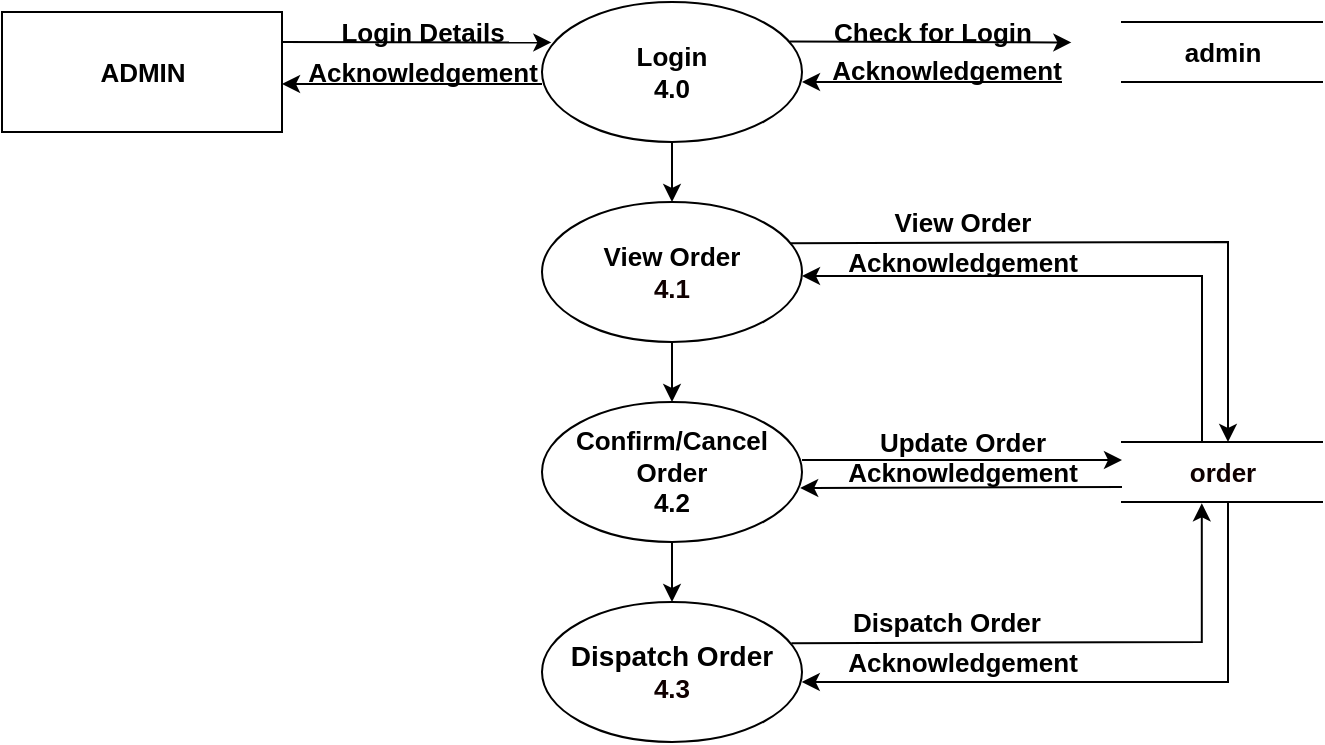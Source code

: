 <mxfile>
    <diagram id="Qdyed8JD4JQ-l4UvIEO7" name="Page-1">
        <mxGraphModel dx="722" dy="551" grid="1" gridSize="10" guides="1" tooltips="1" connect="1" arrows="1" fold="1" page="1" pageScale="1" pageWidth="827" pageHeight="1169" background="#ffffff" math="0" shadow="0">
            <root>
                <mxCell id="0"/>
                <mxCell id="1" parent="0"/>
                <mxCell id="2" style="edgeStyle=none;html=1;exitX=0;exitY=0.5;exitDx=0;exitDy=0;entryX=1;entryY=0.5;entryDx=0;entryDy=0;strokeColor=#000000;" parent="1" edge="1">
                    <mxGeometry relative="1" as="geometry">
                        <mxPoint x="310" y="161" as="sourcePoint"/>
                        <mxPoint x="180" y="161" as="targetPoint"/>
                    </mxGeometry>
                </mxCell>
                <mxCell id="3" style="edgeStyle=none;html=1;exitX=0.5;exitY=1;exitDx=0;exitDy=0;entryX=0.5;entryY=0;entryDx=0;entryDy=0;fontSize=13;fontColor=#0F0000;strokeColor=#000000;" parent="1" source="4" target="12" edge="1">
                    <mxGeometry relative="1" as="geometry"/>
                </mxCell>
                <mxCell id="4" value="&lt;b style=&quot;font-size: 13px&quot;&gt;&lt;font color=&quot;#000000&quot; style=&quot;font-size: 13px&quot;&gt;Login&lt;br&gt;4.0&lt;/font&gt;&lt;/b&gt;" style="ellipse;whiteSpace=wrap;html=1;strokeColor=#000000;fillColor=none;" parent="1" vertex="1">
                    <mxGeometry x="310" y="120" width="130" height="70" as="geometry"/>
                </mxCell>
                <mxCell id="5" style="edgeStyle=none;html=1;exitX=1;exitY=0.25;exitDx=0;exitDy=0;entryX=0.036;entryY=0.289;entryDx=0;entryDy=0;entryPerimeter=0;strokeColor=#000000;" parent="1" source="6" target="4" edge="1">
                    <mxGeometry relative="1" as="geometry"/>
                </mxCell>
                <mxCell id="6" value="&lt;b&gt;ADMIN&lt;/b&gt;" style="html=1;dashed=0;whitespace=wrap;fontSize=13;fontColor=#000000;strokeColor=#000000;fillColor=none;" parent="1" vertex="1">
                    <mxGeometry x="40" y="125" width="140" height="60" as="geometry"/>
                </mxCell>
                <mxCell id="7" style="edgeStyle=none;html=1;exitX=0;exitY=0.5;exitDx=0;exitDy=0;entryX=1;entryY=0.5;entryDx=0;entryDy=0;strokeColor=#000000;" parent="1" edge="1">
                    <mxGeometry relative="1" as="geometry">
                        <mxPoint x="570" y="160" as="sourcePoint"/>
                        <mxPoint x="440" y="160" as="targetPoint"/>
                    </mxGeometry>
                </mxCell>
                <mxCell id="8" style="edgeStyle=none;html=1;exitX=0.952;exitY=0.282;exitDx=0;exitDy=0;entryX=0.036;entryY=0.289;entryDx=0;entryDy=0;entryPerimeter=0;strokeColor=#000000;exitPerimeter=0;" parent="1" source="4" edge="1">
                    <mxGeometry relative="1" as="geometry">
                        <mxPoint x="440" y="140" as="sourcePoint"/>
                        <mxPoint x="574.68" y="140.23" as="targetPoint"/>
                    </mxGeometry>
                </mxCell>
                <mxCell id="9" value="&lt;font style=&quot;font-size: 13px&quot; color=&quot;#000000&quot;&gt;&lt;b&gt;admin&lt;/b&gt;&lt;/font&gt;" style="html=1;dashed=0;whitespace=wrap;shape=partialRectangle;right=0;left=0;fillColor=none;strokeColor=#000000;" parent="1" vertex="1">
                    <mxGeometry x="600" y="130" width="100" height="30" as="geometry"/>
                </mxCell>
                <mxCell id="10" style="edgeStyle=none;html=1;exitX=0.5;exitY=1;exitDx=0;exitDy=0;entryX=0.5;entryY=0;entryDx=0;entryDy=0;fontSize=13;fontColor=#0F0000;strokeColor=#000000;" parent="1" source="12" target="15" edge="1">
                    <mxGeometry relative="1" as="geometry"/>
                </mxCell>
                <mxCell id="11" style="edgeStyle=elbowEdgeStyle;elbow=vertical;html=1;exitX=0.956;exitY=0.294;exitDx=0;exitDy=0;entryX=0.5;entryY=0;entryDx=0;entryDy=0;fontSize=13;fontColor=#0F0000;strokeColor=#000000;exitPerimeter=0;rounded=0;" parent="1" source="12" edge="1">
                    <mxGeometry relative="1" as="geometry">
                        <mxPoint x="437.28" y="240.58" as="sourcePoint"/>
                        <mxPoint x="653" y="340" as="targetPoint"/>
                        <Array as="points">
                            <mxPoint x="533" y="240"/>
                            <mxPoint x="553" y="255"/>
                        </Array>
                    </mxGeometry>
                </mxCell>
                <mxCell id="12" value="&lt;font color=&quot;#000000&quot;&gt;&lt;span style=&quot;font-size: 13px&quot;&gt;&lt;b&gt;View Order&lt;br&gt;&lt;/b&gt;&lt;/span&gt;&lt;/font&gt;&lt;b&gt;&lt;font style=&quot;font-size: 13px&quot; color=&quot;#0f0000&quot;&gt;4.1&lt;/font&gt;&lt;/b&gt;" style="ellipse;whiteSpace=wrap;html=1;strokeColor=#000000;fillColor=none;" parent="1" vertex="1">
                    <mxGeometry x="310" y="220" width="130" height="70" as="geometry"/>
                </mxCell>
                <mxCell id="13" style="edgeStyle=none;html=1;exitX=0.5;exitY=1;exitDx=0;exitDy=0;entryX=0.5;entryY=0;entryDx=0;entryDy=0;fontSize=13;fontColor=#0F0000;strokeColor=#000000;" parent="1" source="15" target="17" edge="1">
                    <mxGeometry relative="1" as="geometry"/>
                </mxCell>
                <mxCell id="14" style="edgeStyle=elbowEdgeStyle;rounded=0;elbow=vertical;html=1;exitX=1;exitY=0.5;exitDx=0;exitDy=0;entryX=0;entryY=0.5;entryDx=0;entryDy=0;fontSize=13;fontColor=#0F0000;strokeColor=#000000;" parent="1" edge="1">
                    <mxGeometry relative="1" as="geometry">
                        <mxPoint x="440" y="349" as="sourcePoint"/>
                        <mxPoint x="600" y="349" as="targetPoint"/>
                    </mxGeometry>
                </mxCell>
                <mxCell id="15" value="&lt;font style=&quot;font-size: 13px&quot; color=&quot;#000000&quot;&gt;&lt;b&gt;Confirm/Cancel Order&lt;br&gt;4.2&lt;/b&gt;&lt;/font&gt;" style="ellipse;whiteSpace=wrap;html=1;strokeColor=#000000;fillColor=none;" parent="1" vertex="1">
                    <mxGeometry x="310" y="320" width="130" height="70" as="geometry"/>
                </mxCell>
                <mxCell id="16" style="edgeStyle=elbowEdgeStyle;rounded=0;elbow=vertical;html=1;exitX=0.959;exitY=0.295;exitDx=0;exitDy=0;entryX=0.399;entryY=1.022;entryDx=0;entryDy=0;entryPerimeter=0;fontSize=13;fontColor=#0F0000;strokeColor=#000000;exitPerimeter=0;" parent="1" source="17" target="21" edge="1">
                    <mxGeometry relative="1" as="geometry">
                        <Array as="points">
                            <mxPoint x="530" y="440"/>
                            <mxPoint x="540" y="455"/>
                        </Array>
                    </mxGeometry>
                </mxCell>
                <mxCell id="17" value="&lt;font color=&quot;#000000&quot;&gt;&lt;span style=&quot;font-size: 14px&quot;&gt;&lt;b&gt;Dispatch Order&lt;br&gt;&lt;/b&gt;&lt;/span&gt;&lt;/font&gt;&lt;b&gt;&lt;font style=&quot;font-size: 13px&quot; color=&quot;#0f0000&quot;&gt;4.3&lt;/font&gt;&lt;/b&gt;" style="ellipse;whiteSpace=wrap;html=1;strokeColor=#000000;fillColor=none;" parent="1" vertex="1">
                    <mxGeometry x="310" y="420" width="130" height="70" as="geometry"/>
                </mxCell>
                <mxCell id="18" style="edgeStyle=elbowEdgeStyle;rounded=0;elbow=vertical;html=1;exitX=0.4;exitY=-0.004;exitDx=0;exitDy=0;entryX=1;entryY=0.5;entryDx=0;entryDy=0;fontSize=13;fontColor=#0F0000;strokeColor=#000000;exitPerimeter=0;" parent="1" edge="1" source="21">
                    <mxGeometry relative="1" as="geometry">
                        <mxPoint x="640" y="342" as="sourcePoint"/>
                        <mxPoint x="440" y="257" as="targetPoint"/>
                        <Array as="points">
                            <mxPoint x="630" y="257"/>
                        </Array>
                    </mxGeometry>
                </mxCell>
                <mxCell id="19" style="edgeStyle=elbowEdgeStyle;rounded=0;elbow=vertical;html=1;exitX=0;exitY=0.75;exitDx=0;exitDy=0;entryX=0.993;entryY=0.617;entryDx=0;entryDy=0;entryPerimeter=0;fontSize=13;fontColor=#0F0000;strokeColor=#000000;" parent="1" source="21" target="15" edge="1">
                    <mxGeometry relative="1" as="geometry"/>
                </mxCell>
                <mxCell id="20" style="edgeStyle=elbowEdgeStyle;rounded=0;elbow=vertical;html=1;exitX=0.5;exitY=1;exitDx=0;exitDy=0;fontSize=13;fontColor=#0F0000;strokeColor=#000000;entryX=0.999;entryY=0.569;entryDx=0;entryDy=0;entryPerimeter=0;" parent="1" target="17" edge="1">
                    <mxGeometry relative="1" as="geometry">
                        <mxPoint x="653" y="370" as="sourcePoint"/>
                        <mxPoint x="442.333" y="460" as="targetPoint"/>
                        <Array as="points">
                            <mxPoint x="523" y="460"/>
                            <mxPoint x="533" y="480"/>
                        </Array>
                    </mxGeometry>
                </mxCell>
                <mxCell id="21" value="&lt;b&gt;order&lt;/b&gt;" style="html=1;dashed=0;whitespace=wrap;shape=partialRectangle;right=0;left=0;labelBackgroundColor=none;fontSize=13;fontColor=#0F0000;strokeColor=#000000;fillColor=none;" parent="1" vertex="1">
                    <mxGeometry x="600" y="340" width="100" height="30" as="geometry"/>
                </mxCell>
                <mxCell id="22" value="&lt;b&gt;&lt;font color=&quot;#000000&quot; style=&quot;font-size: 13px&quot;&gt;Login Details&lt;/font&gt;&lt;/b&gt;" style="text;html=1;align=center;verticalAlign=middle;resizable=0;points=[];autosize=1;strokeColor=none;fillColor=none;" vertex="1" parent="1">
                    <mxGeometry x="200" y="125" width="100" height="20" as="geometry"/>
                </mxCell>
                <mxCell id="23" value="&lt;b&gt;Acknowledgement&lt;/b&gt;" style="text;html=1;align=center;verticalAlign=middle;resizable=0;points=[];autosize=1;strokeColor=none;fillColor=none;fontSize=13;fontColor=#000000;" vertex="1" parent="1">
                    <mxGeometry x="185" y="145" width="130" height="20" as="geometry"/>
                </mxCell>
                <mxCell id="24" value="&lt;b&gt;Check for Login&lt;/b&gt;" style="text;html=1;align=center;verticalAlign=middle;resizable=0;points=[];autosize=1;strokeColor=none;fillColor=none;fontSize=13;fontColor=#000000;" vertex="1" parent="1">
                    <mxGeometry x="450" y="125" width="110" height="20" as="geometry"/>
                </mxCell>
                <mxCell id="25" value="&lt;b&gt;Acknowledgement&lt;/b&gt;" style="text;html=1;align=center;verticalAlign=middle;resizable=0;points=[];autosize=1;strokeColor=none;fillColor=none;fontSize=13;fontColor=#000000;" vertex="1" parent="1">
                    <mxGeometry x="447" y="144" width="130" height="20" as="geometry"/>
                </mxCell>
                <mxCell id="26" value="&lt;b&gt;&lt;font style=&quot;font-size: 13px&quot; color=&quot;#000000&quot;&gt;View Order&lt;/font&gt;&lt;/b&gt;" style="text;html=1;align=center;verticalAlign=middle;resizable=0;points=[];autosize=1;strokeColor=none;fillColor=none;" vertex="1" parent="1">
                    <mxGeometry x="480" y="220" width="80" height="20" as="geometry"/>
                </mxCell>
                <mxCell id="27" value="&lt;b&gt;Acknowledgement&lt;/b&gt;" style="text;html=1;align=center;verticalAlign=middle;resizable=0;points=[];autosize=1;strokeColor=none;fillColor=none;fontSize=13;fontColor=#000000;" vertex="1" parent="1">
                    <mxGeometry x="455" y="240" width="130" height="20" as="geometry"/>
                </mxCell>
                <mxCell id="28" value="&lt;b&gt;&lt;font style=&quot;font-size: 13px&quot; color=&quot;#000000&quot;&gt;Update Order&lt;/font&gt;&lt;/b&gt;" style="text;html=1;align=center;verticalAlign=middle;resizable=0;points=[];autosize=1;strokeColor=none;fillColor=none;" vertex="1" parent="1">
                    <mxGeometry x="470" y="330" width="100" height="20" as="geometry"/>
                </mxCell>
                <mxCell id="29" value="&lt;b&gt;Acknowledgement&lt;/b&gt;" style="text;html=1;align=center;verticalAlign=middle;resizable=0;points=[];autosize=1;strokeColor=none;fillColor=none;fontSize=13;fontColor=#000000;" vertex="1" parent="1">
                    <mxGeometry x="455" y="345" width="130" height="20" as="geometry"/>
                </mxCell>
                <mxCell id="31" value="&lt;b&gt;&lt;font style=&quot;font-size: 13px&quot; color=&quot;#000000&quot;&gt;Dispatch Order&lt;/font&gt;&lt;/b&gt;" style="text;html=1;align=center;verticalAlign=middle;resizable=0;points=[];autosize=1;strokeColor=none;fillColor=none;" vertex="1" parent="1">
                    <mxGeometry x="457" y="420" width="110" height="20" as="geometry"/>
                </mxCell>
                <mxCell id="32" value="&lt;b&gt;Acknowledgement&lt;/b&gt;" style="text;html=1;align=center;verticalAlign=middle;resizable=0;points=[];autosize=1;strokeColor=none;fillColor=none;fontSize=13;fontColor=#000000;" vertex="1" parent="1">
                    <mxGeometry x="455" y="440" width="130" height="20" as="geometry"/>
                </mxCell>
            </root>
        </mxGraphModel>
    </diagram>
</mxfile>